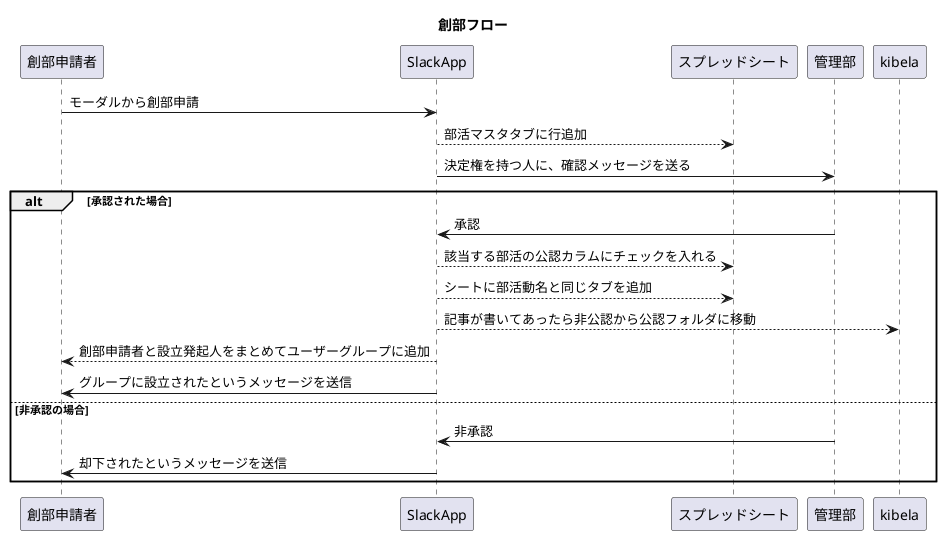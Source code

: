 @startuml
title 創部フロー
創部申請者 -> SlackApp: モーダルから創部申請
SlackApp --> スプレッドシート: 部活マスタタブに行追加
SlackApp -> 管理部: 決定権を持つ人に、確認メッセージを送る

alt 承認された場合
    管理部 -> SlackApp: 承認
    SlackApp --> スプレッドシート: 該当する部活の公認カラムにチェックを入れる
    SlackApp --> スプレッドシート: シートに部活動名と同じタブを追加
    SlackApp --> kibela: 記事が書いてあったら非公認から公認フォルダに移動
    SlackApp --> 創部申請者: 創部申請者と設立発起人をまとめてユーザーグループに追加
    SlackApp -> 創部申請者: グループに設立されたというメッセージを送信
else 非承認の場合
    管理部 -> SlackApp: 非承認
    SlackApp -> 創部申請者: 却下されたというメッセージを送信
end

@enduml